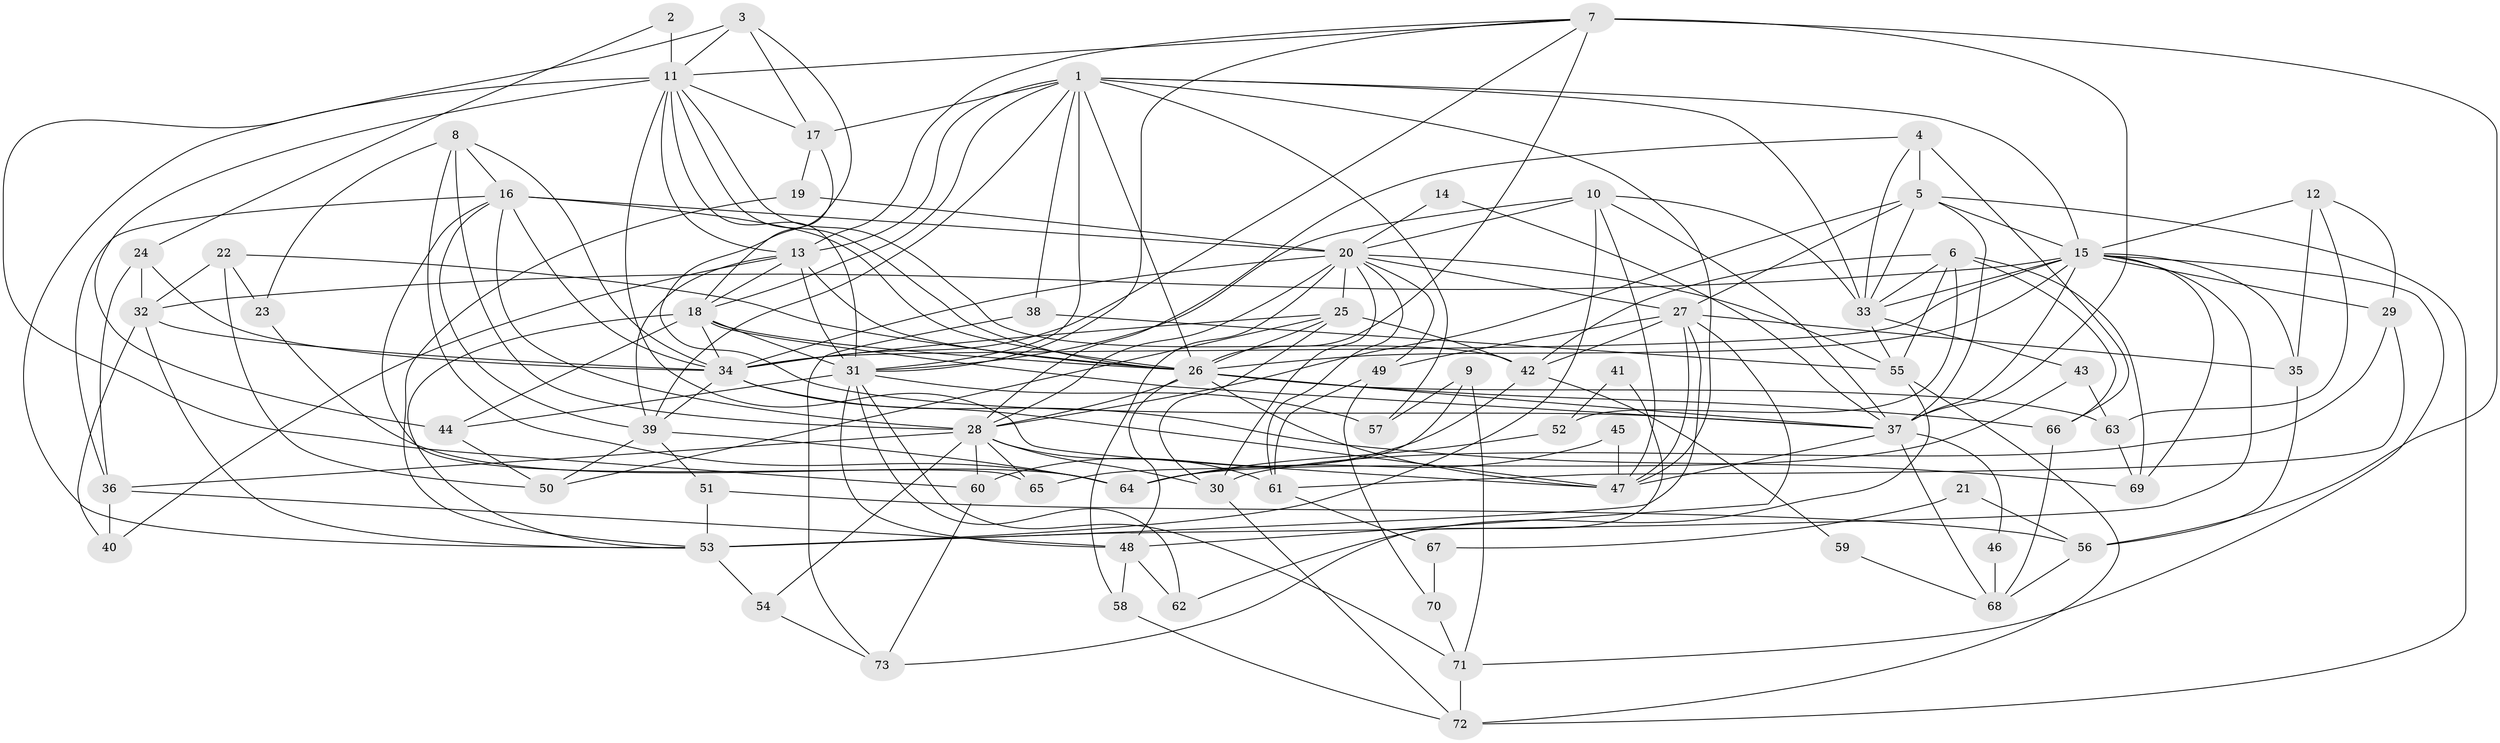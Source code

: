 // original degree distribution, {3: 0.296551724137931, 4: 0.296551724137931, 7: 0.027586206896551724, 6: 0.10344827586206896, 2: 0.10344827586206896, 5: 0.15862068965517243, 8: 0.013793103448275862}
// Generated by graph-tools (version 1.1) at 2025/36/03/09/25 02:36:06]
// undirected, 73 vertices, 200 edges
graph export_dot {
graph [start="1"]
  node [color=gray90,style=filled];
  1;
  2;
  3;
  4;
  5;
  6;
  7;
  8;
  9;
  10;
  11;
  12;
  13;
  14;
  15;
  16;
  17;
  18;
  19;
  20;
  21;
  22;
  23;
  24;
  25;
  26;
  27;
  28;
  29;
  30;
  31;
  32;
  33;
  34;
  35;
  36;
  37;
  38;
  39;
  40;
  41;
  42;
  43;
  44;
  45;
  46;
  47;
  48;
  49;
  50;
  51;
  52;
  53;
  54;
  55;
  56;
  57;
  58;
  59;
  60;
  61;
  62;
  63;
  64;
  65;
  66;
  67;
  68;
  69;
  70;
  71;
  72;
  73;
  1 -- 13 [weight=1.0];
  1 -- 15 [weight=1.0];
  1 -- 17 [weight=2.0];
  1 -- 18 [weight=1.0];
  1 -- 26 [weight=1.0];
  1 -- 31 [weight=1.0];
  1 -- 33 [weight=2.0];
  1 -- 38 [weight=1.0];
  1 -- 39 [weight=1.0];
  1 -- 47 [weight=1.0];
  1 -- 57 [weight=1.0];
  2 -- 11 [weight=2.0];
  2 -- 24 [weight=1.0];
  3 -- 11 [weight=1.0];
  3 -- 17 [weight=1.0];
  3 -- 37 [weight=1.0];
  3 -- 60 [weight=1.0];
  4 -- 5 [weight=1.0];
  4 -- 28 [weight=1.0];
  4 -- 33 [weight=1.0];
  4 -- 66 [weight=1.0];
  5 -- 15 [weight=1.0];
  5 -- 27 [weight=1.0];
  5 -- 28 [weight=1.0];
  5 -- 33 [weight=1.0];
  5 -- 37 [weight=1.0];
  5 -- 72 [weight=1.0];
  6 -- 33 [weight=1.0];
  6 -- 42 [weight=1.0];
  6 -- 52 [weight=1.0];
  6 -- 55 [weight=1.0];
  6 -- 66 [weight=1.0];
  6 -- 69 [weight=1.0];
  7 -- 11 [weight=1.0];
  7 -- 13 [weight=1.0];
  7 -- 26 [weight=1.0];
  7 -- 31 [weight=1.0];
  7 -- 34 [weight=1.0];
  7 -- 37 [weight=2.0];
  7 -- 56 [weight=1.0];
  8 -- 16 [weight=1.0];
  8 -- 23 [weight=1.0];
  8 -- 28 [weight=1.0];
  8 -- 34 [weight=2.0];
  8 -- 64 [weight=1.0];
  9 -- 57 [weight=1.0];
  9 -- 65 [weight=1.0];
  9 -- 71 [weight=1.0];
  10 -- 20 [weight=1.0];
  10 -- 31 [weight=1.0];
  10 -- 33 [weight=1.0];
  10 -- 37 [weight=1.0];
  10 -- 47 [weight=1.0];
  10 -- 53 [weight=1.0];
  11 -- 13 [weight=1.0];
  11 -- 17 [weight=1.0];
  11 -- 26 [weight=1.0];
  11 -- 31 [weight=1.0];
  11 -- 42 [weight=1.0];
  11 -- 44 [weight=1.0];
  11 -- 47 [weight=2.0];
  11 -- 53 [weight=1.0];
  12 -- 15 [weight=1.0];
  12 -- 29 [weight=1.0];
  12 -- 35 [weight=2.0];
  12 -- 63 [weight=1.0];
  13 -- 18 [weight=1.0];
  13 -- 26 [weight=1.0];
  13 -- 31 [weight=1.0];
  13 -- 39 [weight=1.0];
  13 -- 40 [weight=1.0];
  14 -- 20 [weight=1.0];
  14 -- 37 [weight=1.0];
  15 -- 26 [weight=1.0];
  15 -- 29 [weight=1.0];
  15 -- 32 [weight=1.0];
  15 -- 33 [weight=1.0];
  15 -- 34 [weight=1.0];
  15 -- 35 [weight=2.0];
  15 -- 37 [weight=1.0];
  15 -- 53 [weight=1.0];
  15 -- 69 [weight=1.0];
  15 -- 71 [weight=1.0];
  16 -- 20 [weight=1.0];
  16 -- 26 [weight=2.0];
  16 -- 28 [weight=1.0];
  16 -- 34 [weight=2.0];
  16 -- 36 [weight=1.0];
  16 -- 39 [weight=1.0];
  16 -- 65 [weight=1.0];
  17 -- 18 [weight=1.0];
  17 -- 19 [weight=1.0];
  18 -- 26 [weight=1.0];
  18 -- 31 [weight=3.0];
  18 -- 34 [weight=2.0];
  18 -- 37 [weight=1.0];
  18 -- 44 [weight=1.0];
  18 -- 53 [weight=1.0];
  19 -- 20 [weight=1.0];
  19 -- 53 [weight=1.0];
  20 -- 25 [weight=1.0];
  20 -- 27 [weight=1.0];
  20 -- 28 [weight=2.0];
  20 -- 30 [weight=1.0];
  20 -- 34 [weight=1.0];
  20 -- 49 [weight=1.0];
  20 -- 55 [weight=1.0];
  20 -- 58 [weight=1.0];
  20 -- 61 [weight=1.0];
  21 -- 56 [weight=1.0];
  21 -- 67 [weight=1.0];
  22 -- 23 [weight=1.0];
  22 -- 26 [weight=1.0];
  22 -- 32 [weight=1.0];
  22 -- 50 [weight=1.0];
  23 -- 64 [weight=1.0];
  24 -- 32 [weight=1.0];
  24 -- 34 [weight=1.0];
  24 -- 36 [weight=1.0];
  25 -- 26 [weight=1.0];
  25 -- 30 [weight=1.0];
  25 -- 34 [weight=1.0];
  25 -- 42 [weight=1.0];
  25 -- 50 [weight=1.0];
  26 -- 28 [weight=1.0];
  26 -- 37 [weight=1.0];
  26 -- 47 [weight=1.0];
  26 -- 48 [weight=1.0];
  26 -- 63 [weight=1.0];
  26 -- 66 [weight=1.0];
  27 -- 35 [weight=1.0];
  27 -- 42 [weight=1.0];
  27 -- 47 [weight=1.0];
  27 -- 48 [weight=1.0];
  27 -- 49 [weight=1.0];
  27 -- 53 [weight=1.0];
  28 -- 30 [weight=2.0];
  28 -- 36 [weight=1.0];
  28 -- 54 [weight=1.0];
  28 -- 60 [weight=1.0];
  28 -- 61 [weight=1.0];
  28 -- 65 [weight=1.0];
  29 -- 30 [weight=1.0];
  29 -- 61 [weight=1.0];
  30 -- 72 [weight=1.0];
  31 -- 44 [weight=1.0];
  31 -- 48 [weight=2.0];
  31 -- 57 [weight=1.0];
  31 -- 62 [weight=1.0];
  31 -- 71 [weight=1.0];
  32 -- 34 [weight=1.0];
  32 -- 40 [weight=1.0];
  32 -- 53 [weight=1.0];
  33 -- 43 [weight=1.0];
  33 -- 55 [weight=1.0];
  34 -- 39 [weight=1.0];
  34 -- 47 [weight=1.0];
  34 -- 69 [weight=1.0];
  35 -- 56 [weight=1.0];
  36 -- 40 [weight=1.0];
  36 -- 48 [weight=1.0];
  37 -- 46 [weight=1.0];
  37 -- 47 [weight=1.0];
  37 -- 68 [weight=1.0];
  38 -- 55 [weight=1.0];
  38 -- 73 [weight=1.0];
  39 -- 50 [weight=1.0];
  39 -- 51 [weight=1.0];
  39 -- 64 [weight=1.0];
  41 -- 52 [weight=1.0];
  41 -- 73 [weight=1.0];
  42 -- 59 [weight=1.0];
  42 -- 60 [weight=1.0];
  43 -- 63 [weight=1.0];
  43 -- 64 [weight=1.0];
  44 -- 50 [weight=1.0];
  45 -- 47 [weight=1.0];
  45 -- 64 [weight=1.0];
  46 -- 68 [weight=1.0];
  48 -- 58 [weight=1.0];
  48 -- 62 [weight=1.0];
  49 -- 61 [weight=1.0];
  49 -- 70 [weight=1.0];
  51 -- 53 [weight=1.0];
  51 -- 56 [weight=1.0];
  52 -- 64 [weight=1.0];
  53 -- 54 [weight=1.0];
  54 -- 73 [weight=1.0];
  55 -- 62 [weight=1.0];
  55 -- 72 [weight=1.0];
  56 -- 68 [weight=1.0];
  58 -- 72 [weight=1.0];
  59 -- 68 [weight=1.0];
  60 -- 73 [weight=1.0];
  61 -- 67 [weight=1.0];
  63 -- 69 [weight=1.0];
  66 -- 68 [weight=1.0];
  67 -- 70 [weight=1.0];
  70 -- 71 [weight=1.0];
  71 -- 72 [weight=1.0];
}
